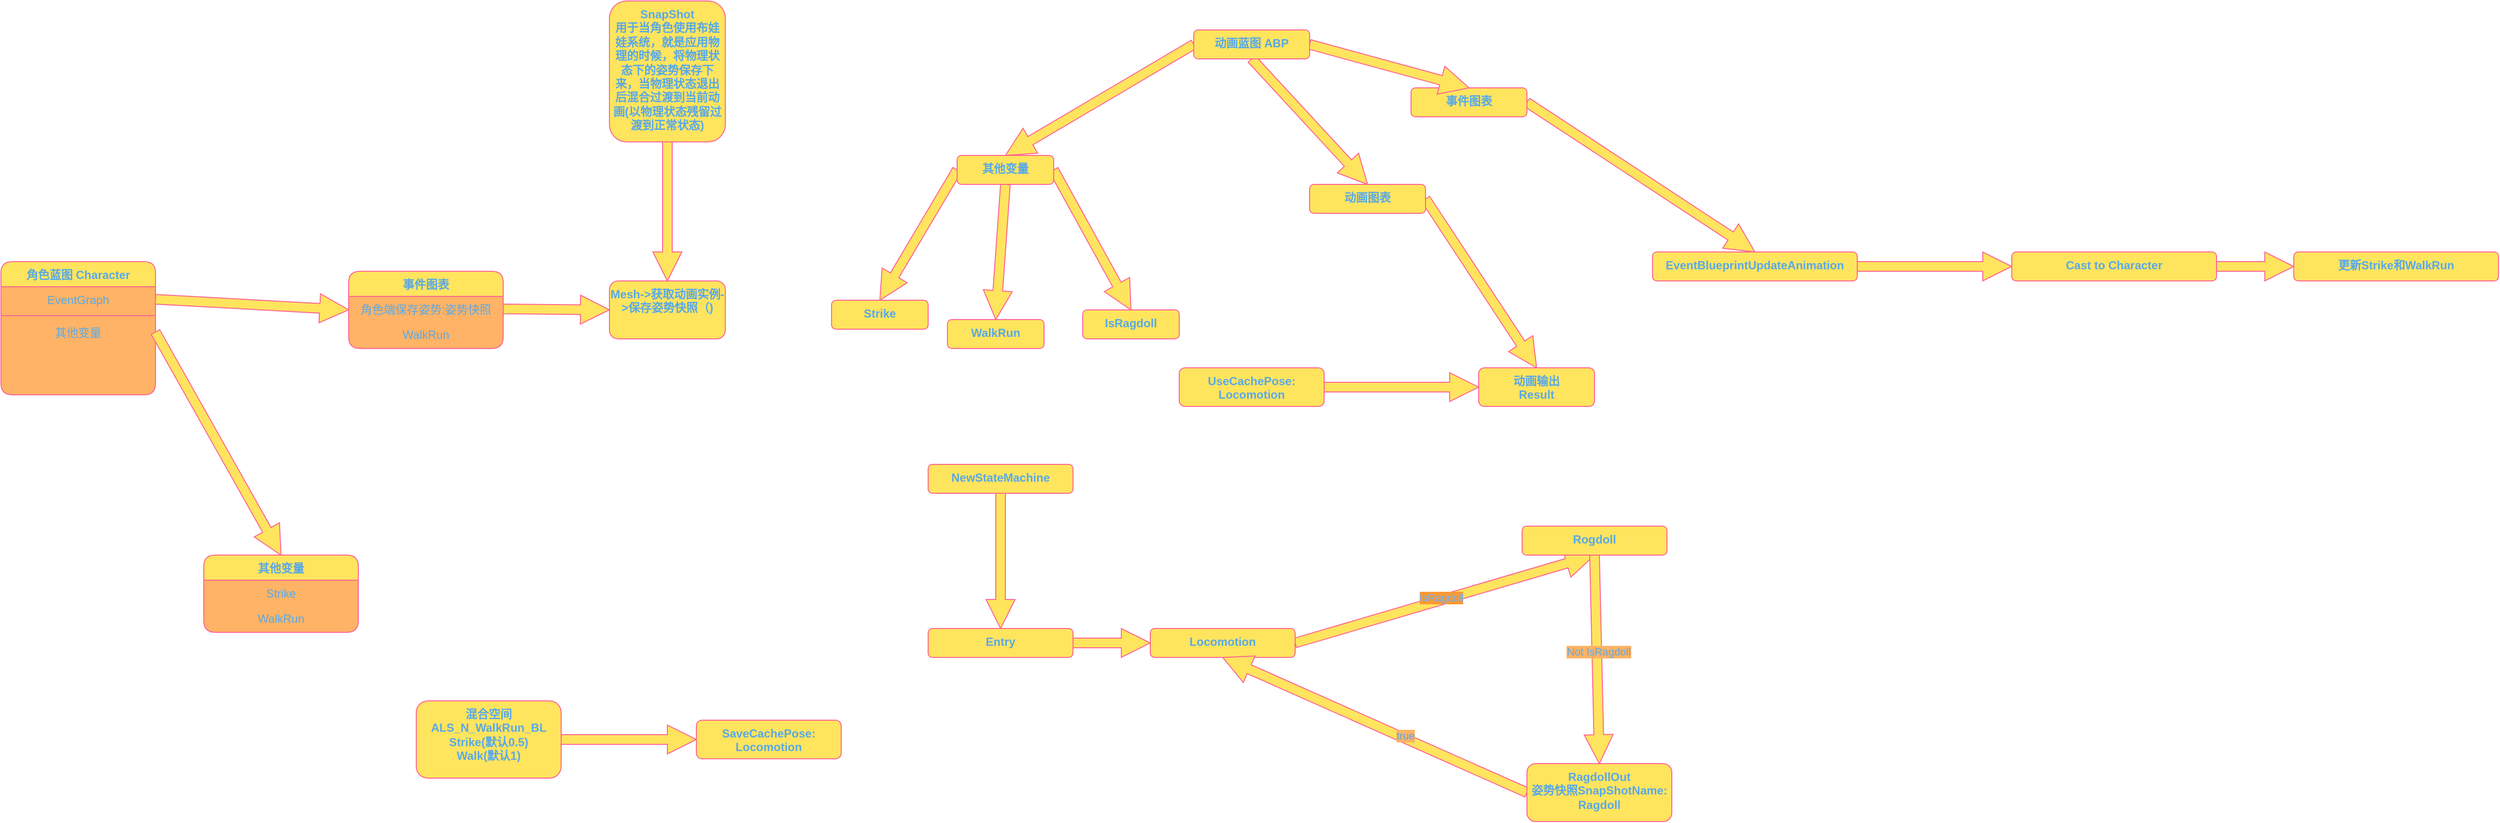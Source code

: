 <mxfile version="21.8.2" type="github">
  <diagram id="C5RBs43oDa-KdzZeNtuy" name="Page-1">
    <mxGraphModel dx="842" dy="434" grid="1" gridSize="10" guides="1" tooltips="1" connect="1" arrows="1" fold="1" page="1" pageScale="1" pageWidth="827" pageHeight="1169" background="none" math="0" shadow="0">
      <root>
        <mxCell id="WIyWlLk6GJQsqaUBKTNV-0" />
        <mxCell id="WIyWlLk6GJQsqaUBKTNV-1" parent="WIyWlLk6GJQsqaUBKTNV-0" />
        <mxCell id="zkfFHV4jXpPFQw0GAbJ--0" value="角色蓝图 Character" style="swimlane;fontStyle=1;align=center;verticalAlign=top;childLayout=stackLayout;horizontal=1;startSize=26;horizontalStack=0;resizeParent=1;resizeLast=0;collapsible=1;marginBottom=0;rounded=1;shadow=0;strokeWidth=1;labelBackgroundColor=none;fillColor=#FFE45E;strokeColor=#FF6392;fontColor=#5AA9E6;swimlaneFillColor=#FFB366;" parent="WIyWlLk6GJQsqaUBKTNV-1" vertex="1">
          <mxGeometry x="270" y="280" width="160" height="138" as="geometry">
            <mxRectangle x="230" y="140" width="160" height="26" as="alternateBounds" />
          </mxGeometry>
        </mxCell>
        <mxCell id="zkfFHV4jXpPFQw0GAbJ--1" value="EventGraph" style="text;align=center;verticalAlign=top;spacingLeft=4;spacingRight=4;overflow=hidden;rotatable=0;points=[[0,0.5],[1,0.5]];portConstraint=eastwest;labelBackgroundColor=none;fontColor=#5AA9E6;rounded=1;labelBorderColor=none;" parent="zkfFHV4jXpPFQw0GAbJ--0" vertex="1">
          <mxGeometry y="26" width="160" height="26" as="geometry" />
        </mxCell>
        <mxCell id="zkfFHV4jXpPFQw0GAbJ--4" value="" style="line;html=1;strokeWidth=1;align=left;verticalAlign=middle;spacingTop=-1;spacingLeft=3;spacingRight=3;rotatable=0;labelPosition=right;points=[];portConstraint=eastwest;labelBackgroundColor=none;fillColor=#FFE45E;strokeColor=#FF6392;fontColor=#5AA9E6;rounded=1;" parent="zkfFHV4jXpPFQw0GAbJ--0" vertex="1">
          <mxGeometry y="52" width="160" height="8" as="geometry" />
        </mxCell>
        <mxCell id="zkfFHV4jXpPFQw0GAbJ--5" value="其他变量" style="text;align=center;verticalAlign=top;spacingLeft=4;spacingRight=4;overflow=hidden;rotatable=0;points=[[0,0.5],[1,0.5]];portConstraint=eastwest;labelBackgroundColor=none;fontColor=#5AA9E6;rounded=1;" parent="zkfFHV4jXpPFQw0GAbJ--0" vertex="1">
          <mxGeometry y="60" width="160" height="26" as="geometry" />
        </mxCell>
        <mxCell id="bJ11BQRqr4eS5AZLD4-f-79" value="" style="edgeStyle=orthogonalEdgeStyle;shape=arrow;rounded=1;orthogonalLoop=1;jettySize=auto;html=1;strokeColor=#FF6392;fontColor=#5AA9E6;fillColor=#FFE45E;" edge="1" parent="WIyWlLk6GJQsqaUBKTNV-1" source="bJ11BQRqr4eS5AZLD4-f-149" target="bJ11BQRqr4eS5AZLD4-f-148">
          <mxGeometry relative="1" as="geometry">
            <mxPoint x="800" y="792" as="sourcePoint" />
            <mxPoint x="890.0" y="791.724" as="targetPoint" />
          </mxGeometry>
        </mxCell>
        <mxCell id="bJ11BQRqr4eS5AZLD4-f-49" style="edgeStyle=orthogonalEdgeStyle;shape=arrow;rounded=1;orthogonalLoop=1;jettySize=auto;html=1;strokeColor=#FF6392;fontColor=#5AA9E6;fillColor=#FFE45E;" edge="1" parent="WIyWlLk6GJQsqaUBKTNV-1" source="bJ11BQRqr4eS5AZLD4-f-145" target="bJ11BQRqr4eS5AZLD4-f-150">
          <mxGeometry relative="1" as="geometry">
            <mxPoint x="1494" y="145.034" as="sourcePoint" />
          </mxGeometry>
        </mxCell>
        <mxCell id="bJ11BQRqr4eS5AZLD4-f-69" style="edgeStyle=orthogonalEdgeStyle;shape=arrow;rounded=1;orthogonalLoop=1;jettySize=auto;html=1;strokeColor=#FF6392;fontColor=#5AA9E6;fillColor=#FFE45E;" edge="1" parent="WIyWlLk6GJQsqaUBKTNV-1" source="zkfFHV4jXpPFQw0GAbJ--5" target="bJ11BQRqr4eS5AZLD4-f-70">
          <mxGeometry relative="1" as="geometry">
            <mxPoint x="290" y="191" as="targetPoint" />
          </mxGeometry>
        </mxCell>
        <mxCell id="bJ11BQRqr4eS5AZLD4-f-70" value="其他变量" style="swimlane;fontStyle=1;align=center;verticalAlign=top;childLayout=stackLayout;horizontal=1;startSize=26;horizontalStack=0;resizeParent=1;resizeLast=0;collapsible=1;marginBottom=0;rounded=1;shadow=0;strokeWidth=1;labelBackgroundColor=none;fillColor=#FFE45E;strokeColor=#FF6392;fontColor=#5AA9E6;swimlaneFillColor=#FFB366;" vertex="1" parent="WIyWlLk6GJQsqaUBKTNV-1">
          <mxGeometry x="480" y="584" width="160" height="80" as="geometry">
            <mxRectangle x="230" y="140" width="160" height="26" as="alternateBounds" />
          </mxGeometry>
        </mxCell>
        <mxCell id="bJ11BQRqr4eS5AZLD4-f-71" value="Strike" style="text;align=center;verticalAlign=top;spacingLeft=4;spacingRight=4;overflow=hidden;rotatable=0;points=[[0,0.5],[1,0.5]];portConstraint=eastwest;labelBackgroundColor=none;fontColor=#5AA9E6;rounded=1;labelBorderColor=none;" vertex="1" parent="bJ11BQRqr4eS5AZLD4-f-70">
          <mxGeometry y="26" width="160" height="26" as="geometry" />
        </mxCell>
        <mxCell id="bJ11BQRqr4eS5AZLD4-f-72" value="WalkRun" style="text;align=center;verticalAlign=top;spacingLeft=4;spacingRight=4;overflow=hidden;rotatable=0;points=[[0,0.5],[1,0.5]];portConstraint=eastwest;rounded=1;shadow=0;html=0;labelBackgroundColor=none;fontColor=#5AA9E6;" vertex="1" parent="bJ11BQRqr4eS5AZLD4-f-70">
          <mxGeometry y="52" width="160" height="26" as="geometry" />
        </mxCell>
        <mxCell id="bJ11BQRqr4eS5AZLD4-f-99" value="事件图表" style="swimlane;fontStyle=1;align=center;verticalAlign=top;childLayout=stackLayout;horizontal=1;startSize=26;horizontalStack=0;resizeParent=1;resizeLast=0;collapsible=1;marginBottom=0;rounded=1;shadow=0;strokeWidth=1;labelBackgroundColor=none;fillColor=#FFE45E;strokeColor=#FF6392;fontColor=#5AA9E6;swimlaneFillColor=#FFB366;" vertex="1" parent="WIyWlLk6GJQsqaUBKTNV-1">
          <mxGeometry x="630" y="290" width="160" height="80" as="geometry">
            <mxRectangle x="230" y="140" width="160" height="26" as="alternateBounds" />
          </mxGeometry>
        </mxCell>
        <mxCell id="bJ11BQRqr4eS5AZLD4-f-100" value="角色端保存姿势:姿势快照" style="text;align=center;verticalAlign=top;spacingLeft=4;spacingRight=4;overflow=hidden;rotatable=0;points=[[0,0.5],[1,0.5]];portConstraint=eastwest;labelBackgroundColor=none;fontColor=#5AA9E6;rounded=1;labelBorderColor=none;" vertex="1" parent="bJ11BQRqr4eS5AZLD4-f-99">
          <mxGeometry y="26" width="160" height="26" as="geometry" />
        </mxCell>
        <mxCell id="bJ11BQRqr4eS5AZLD4-f-101" value="WalkRun" style="text;align=center;verticalAlign=top;spacingLeft=4;spacingRight=4;overflow=hidden;rotatable=0;points=[[0,0.5],[1,0.5]];portConstraint=eastwest;rounded=1;shadow=0;html=0;labelBackgroundColor=none;fontColor=#5AA9E6;" vertex="1" parent="bJ11BQRqr4eS5AZLD4-f-99">
          <mxGeometry y="52" width="160" height="26" as="geometry" />
        </mxCell>
        <mxCell id="bJ11BQRqr4eS5AZLD4-f-102" style="edgeStyle=orthogonalEdgeStyle;shape=arrow;rounded=1;orthogonalLoop=1;jettySize=auto;html=1;strokeColor=#FF6392;fontColor=#5AA9E6;fillColor=#FFE45E;" edge="1" parent="WIyWlLk6GJQsqaUBKTNV-1" source="zkfFHV4jXpPFQw0GAbJ--1" target="bJ11BQRqr4eS5AZLD4-f-99">
          <mxGeometry relative="1" as="geometry" />
        </mxCell>
        <mxCell id="bJ11BQRqr4eS5AZLD4-f-103" value="Mesh-&amp;gt;获取动画实例-&amp;gt;保存姿势快照（)" style="whiteSpace=wrap;html=1;verticalAlign=top;fillColor=#FFE45E;strokeColor=#FF6392;fontColor=#5AA9E6;fontStyle=1;startSize=26;rounded=1;shadow=0;strokeWidth=1;labelBackgroundColor=none;swimlaneFillColor=#FFB366;" vertex="1" parent="WIyWlLk6GJQsqaUBKTNV-1">
          <mxGeometry x="900" y="300" width="120" height="60" as="geometry" />
        </mxCell>
        <mxCell id="bJ11BQRqr4eS5AZLD4-f-105" style="edgeStyle=orthogonalEdgeStyle;shape=arrow;rounded=1;orthogonalLoop=1;jettySize=auto;html=1;strokeColor=#FF6392;fontColor=#5AA9E6;fillColor=#FFE45E;" edge="1" parent="WIyWlLk6GJQsqaUBKTNV-1" source="bJ11BQRqr4eS5AZLD4-f-100" target="bJ11BQRqr4eS5AZLD4-f-103">
          <mxGeometry relative="1" as="geometry" />
        </mxCell>
        <mxCell id="bJ11BQRqr4eS5AZLD4-f-107" style="edgeStyle=orthogonalEdgeStyle;shape=arrow;rounded=1;orthogonalLoop=1;jettySize=auto;html=1;strokeColor=#FF6392;fontColor=#5AA9E6;fillColor=#FFE45E;" edge="1" parent="WIyWlLk6GJQsqaUBKTNV-1" source="bJ11BQRqr4eS5AZLD4-f-106" target="bJ11BQRqr4eS5AZLD4-f-103">
          <mxGeometry relative="1" as="geometry" />
        </mxCell>
        <mxCell id="bJ11BQRqr4eS5AZLD4-f-106" value="SnapShot&lt;br&gt;用于当角色使用布娃娃系统，就是应用物理的时候，将物理状态下的姿势保存下来，当物理状态退出后混合过渡到当前动画(以物理状态残留过渡到正常状态)" style="whiteSpace=wrap;html=1;verticalAlign=top;fillColor=#FFE45E;strokeColor=#FF6392;fontColor=#5AA9E6;fontStyle=1;startSize=26;rounded=1;shadow=0;strokeWidth=1;labelBackgroundColor=none;swimlaneFillColor=#FFB366;" vertex="1" parent="WIyWlLk6GJQsqaUBKTNV-1">
          <mxGeometry x="900" y="10" width="120" height="146" as="geometry" />
        </mxCell>
        <mxCell id="bJ11BQRqr4eS5AZLD4-f-115" value="" style="edgeStyle=orthogonalEdgeStyle;shape=arrow;rounded=1;orthogonalLoop=1;jettySize=auto;html=1;strokeColor=#FF6392;fontColor=#5AA9E6;fillColor=#FFE45E;" edge="1" parent="WIyWlLk6GJQsqaUBKTNV-1" source="bJ11BQRqr4eS5AZLD4-f-112" target="bJ11BQRqr4eS5AZLD4-f-114">
          <mxGeometry relative="1" as="geometry" />
        </mxCell>
        <mxCell id="bJ11BQRqr4eS5AZLD4-f-112" value="动画图表" style="whiteSpace=wrap;html=1;verticalAlign=top;fillColor=#FFE45E;strokeColor=#FF6392;fontColor=#5AA9E6;fontStyle=1;startSize=26;rounded=1;shadow=0;strokeWidth=1;labelBackgroundColor=none;swimlaneFillColor=#FFB366;" vertex="1" parent="WIyWlLk6GJQsqaUBKTNV-1">
          <mxGeometry x="1625" y="200" width="120" height="30" as="geometry" />
        </mxCell>
        <mxCell id="bJ11BQRqr4eS5AZLD4-f-114" value="动画输出&lt;br&gt;Result" style="whiteSpace=wrap;html=1;verticalAlign=top;fillColor=#FFE45E;strokeColor=#FF6392;fontColor=#5AA9E6;fontStyle=1;startSize=26;rounded=1;shadow=0;strokeWidth=1;labelBackgroundColor=none;swimlaneFillColor=#FFB366;" vertex="1" parent="WIyWlLk6GJQsqaUBKTNV-1">
          <mxGeometry x="1800" y="390" width="120" height="40" as="geometry" />
        </mxCell>
        <mxCell id="bJ11BQRqr4eS5AZLD4-f-116" style="edgeStyle=orthogonalEdgeStyle;shape=arrow;rounded=1;orthogonalLoop=1;jettySize=auto;html=1;strokeColor=#FF6392;fontColor=#5AA9E6;fillColor=#FFE45E;" edge="1" parent="WIyWlLk6GJQsqaUBKTNV-1" source="bJ11BQRqr4eS5AZLD4-f-145" target="bJ11BQRqr4eS5AZLD4-f-112">
          <mxGeometry relative="1" as="geometry">
            <mxPoint x="1654" y="85.034" as="sourcePoint" />
          </mxGeometry>
        </mxCell>
        <mxCell id="bJ11BQRqr4eS5AZLD4-f-119" style="edgeStyle=orthogonalEdgeStyle;shape=arrow;rounded=1;orthogonalLoop=1;jettySize=auto;html=1;strokeColor=#FF6392;fontColor=#5AA9E6;fillColor=#FFE45E;" edge="1" parent="WIyWlLk6GJQsqaUBKTNV-1" source="bJ11BQRqr4eS5AZLD4-f-117" target="bJ11BQRqr4eS5AZLD4-f-118">
          <mxGeometry relative="1" as="geometry" />
        </mxCell>
        <mxCell id="bJ11BQRqr4eS5AZLD4-f-117" value="NewStateMachine" style="whiteSpace=wrap;html=1;verticalAlign=top;fillColor=#FFE45E;strokeColor=#FF6392;fontColor=#5AA9E6;fontStyle=1;startSize=26;rounded=1;shadow=0;strokeWidth=1;labelBackgroundColor=none;swimlaneFillColor=#FFB366;" vertex="1" parent="WIyWlLk6GJQsqaUBKTNV-1">
          <mxGeometry x="1230" y="490" width="150" height="30" as="geometry" />
        </mxCell>
        <mxCell id="bJ11BQRqr4eS5AZLD4-f-122" value="" style="edgeStyle=orthogonalEdgeStyle;shape=arrow;rounded=1;orthogonalLoop=1;jettySize=auto;html=1;strokeColor=#FF6392;fontColor=#5AA9E6;fillColor=#FFE45E;" edge="1" parent="WIyWlLk6GJQsqaUBKTNV-1" source="bJ11BQRqr4eS5AZLD4-f-118" target="bJ11BQRqr4eS5AZLD4-f-121">
          <mxGeometry relative="1" as="geometry" />
        </mxCell>
        <mxCell id="bJ11BQRqr4eS5AZLD4-f-118" value="Entry" style="whiteSpace=wrap;html=1;verticalAlign=top;fillColor=#FFE45E;strokeColor=#FF6392;fontColor=#5AA9E6;fontStyle=1;startSize=26;rounded=1;shadow=0;strokeWidth=1;labelBackgroundColor=none;swimlaneFillColor=#FFB366;" vertex="1" parent="WIyWlLk6GJQsqaUBKTNV-1">
          <mxGeometry x="1230" y="660" width="150" height="30" as="geometry" />
        </mxCell>
        <mxCell id="bJ11BQRqr4eS5AZLD4-f-147" style="edgeStyle=orthogonalEdgeStyle;shape=arrow;rounded=1;orthogonalLoop=1;jettySize=auto;html=1;strokeColor=#FF6392;fontColor=#5AA9E6;fillColor=#FFE45E;" edge="1" parent="WIyWlLk6GJQsqaUBKTNV-1" source="bJ11BQRqr4eS5AZLD4-f-120" target="bJ11BQRqr4eS5AZLD4-f-114">
          <mxGeometry relative="1" as="geometry" />
        </mxCell>
        <mxCell id="bJ11BQRqr4eS5AZLD4-f-120" value="UseCachePose: Locomotion" style="whiteSpace=wrap;html=1;verticalAlign=top;fillColor=#FFE45E;strokeColor=#FF6392;fontColor=#5AA9E6;fontStyle=1;startSize=26;rounded=1;shadow=0;strokeWidth=1;labelBackgroundColor=none;swimlaneFillColor=#FFB366;" vertex="1" parent="WIyWlLk6GJQsqaUBKTNV-1">
          <mxGeometry x="1490" y="390" width="150" height="40" as="geometry" />
        </mxCell>
        <mxCell id="bJ11BQRqr4eS5AZLD4-f-124" value="" style="edgeStyle=orthogonalEdgeStyle;shape=arrow;rounded=1;orthogonalLoop=1;jettySize=auto;html=1;strokeColor=#FF6392;fontColor=#5AA9E6;fillColor=#FFE45E;" edge="1" parent="WIyWlLk6GJQsqaUBKTNV-1" source="bJ11BQRqr4eS5AZLD4-f-121" target="bJ11BQRqr4eS5AZLD4-f-123">
          <mxGeometry relative="1" as="geometry" />
        </mxCell>
        <mxCell id="bJ11BQRqr4eS5AZLD4-f-158" value="IsRagdoll" style="edgeLabel;html=1;align=center;verticalAlign=middle;resizable=0;points=[];fontColor=#66B2FF;labelBackgroundColor=#FF9933;" vertex="1" connectable="0" parent="bJ11BQRqr4eS5AZLD4-f-124">
          <mxGeometry x="-0.25" y="47" relative="1" as="geometry">
            <mxPoint as="offset" />
          </mxGeometry>
        </mxCell>
        <mxCell id="bJ11BQRqr4eS5AZLD4-f-121" value="Locomotion" style="whiteSpace=wrap;html=1;verticalAlign=top;fillColor=#FFE45E;strokeColor=#FF6392;fontColor=#5AA9E6;fontStyle=1;startSize=26;rounded=1;shadow=0;strokeWidth=1;labelBackgroundColor=none;swimlaneFillColor=#FFB366;" vertex="1" parent="WIyWlLk6GJQsqaUBKTNV-1">
          <mxGeometry x="1460" y="660" width="150" height="30" as="geometry" />
        </mxCell>
        <mxCell id="bJ11BQRqr4eS5AZLD4-f-128" value="" style="edgeStyle=orthogonalEdgeStyle;shape=arrow;rounded=1;orthogonalLoop=1;jettySize=auto;html=1;strokeColor=#FF6392;fontColor=#5AA9E6;fillColor=#FFE45E;" edge="1" parent="WIyWlLk6GJQsqaUBKTNV-1" source="bJ11BQRqr4eS5AZLD4-f-123" target="bJ11BQRqr4eS5AZLD4-f-127">
          <mxGeometry relative="1" as="geometry" />
        </mxCell>
        <mxCell id="bJ11BQRqr4eS5AZLD4-f-159" value="Not IsRagdoll" style="edgeLabel;html=1;align=center;verticalAlign=middle;resizable=0;points=[];fontColor=#5AA9E6;labelBackgroundColor=#FFB366;" vertex="1" connectable="0" parent="bJ11BQRqr4eS5AZLD4-f-128">
          <mxGeometry x="-0.094" y="4" relative="1" as="geometry">
            <mxPoint as="offset" />
          </mxGeometry>
        </mxCell>
        <mxCell id="bJ11BQRqr4eS5AZLD4-f-123" value="Rogdoll" style="whiteSpace=wrap;html=1;verticalAlign=top;fillColor=#FFE45E;strokeColor=#FF6392;fontColor=#5AA9E6;fontStyle=1;startSize=26;rounded=1;shadow=0;strokeWidth=1;labelBackgroundColor=none;swimlaneFillColor=#FFB366;" vertex="1" parent="WIyWlLk6GJQsqaUBKTNV-1">
          <mxGeometry x="1845" y="554" width="150" height="30" as="geometry" />
        </mxCell>
        <mxCell id="bJ11BQRqr4eS5AZLD4-f-129" style="edgeStyle=orthogonalEdgeStyle;shape=arrow;rounded=1;orthogonalLoop=1;jettySize=auto;html=1;strokeColor=#FF6392;fontColor=#5AA9E6;fillColor=#FFE45E;" edge="1" parent="WIyWlLk6GJQsqaUBKTNV-1" source="bJ11BQRqr4eS5AZLD4-f-127" target="bJ11BQRqr4eS5AZLD4-f-121">
          <mxGeometry relative="1" as="geometry" />
        </mxCell>
        <mxCell id="bJ11BQRqr4eS5AZLD4-f-160" value="true" style="edgeLabel;html=1;align=center;verticalAlign=middle;resizable=0;points=[];fontColor=#5AA9E6;labelBackgroundColor=#FFB366;" vertex="1" connectable="0" parent="bJ11BQRqr4eS5AZLD4-f-129">
          <mxGeometry x="-0.447" y="-59" relative="1" as="geometry">
            <mxPoint as="offset" />
          </mxGeometry>
        </mxCell>
        <mxCell id="bJ11BQRqr4eS5AZLD4-f-127" value="RagdollOut&lt;br&gt;姿势快照SnapShotName: Ragdoll" style="whiteSpace=wrap;html=1;verticalAlign=top;fillColor=#FFE45E;strokeColor=#FF6392;fontColor=#5AA9E6;fontStyle=1;startSize=26;rounded=1;shadow=0;strokeWidth=1;labelBackgroundColor=none;swimlaneFillColor=#FFB366;" vertex="1" parent="WIyWlLk6GJQsqaUBKTNV-1">
          <mxGeometry x="1850" y="800" width="150" height="60" as="geometry" />
        </mxCell>
        <mxCell id="bJ11BQRqr4eS5AZLD4-f-140" value="" style="edgeStyle=orthogonalEdgeStyle;shape=arrow;rounded=1;orthogonalLoop=1;jettySize=auto;html=1;strokeColor=#FF6392;fontColor=#5AA9E6;fillColor=#FFE45E;" edge="1" parent="WIyWlLk6GJQsqaUBKTNV-1" source="bJ11BQRqr4eS5AZLD4-f-137" target="bJ11BQRqr4eS5AZLD4-f-139">
          <mxGeometry relative="1" as="geometry" />
        </mxCell>
        <mxCell id="bJ11BQRqr4eS5AZLD4-f-137" value="事件图表" style="whiteSpace=wrap;html=1;verticalAlign=top;fillColor=#FFE45E;strokeColor=#FF6392;fontColor=#5AA9E6;fontStyle=1;startSize=26;rounded=1;shadow=0;strokeWidth=1;labelBackgroundColor=none;swimlaneFillColor=#FFB366;" vertex="1" parent="WIyWlLk6GJQsqaUBKTNV-1">
          <mxGeometry x="1730" y="100" width="120" height="30" as="geometry" />
        </mxCell>
        <mxCell id="bJ11BQRqr4eS5AZLD4-f-142" value="" style="edgeStyle=orthogonalEdgeStyle;shape=arrow;rounded=1;orthogonalLoop=1;jettySize=auto;html=1;strokeColor=#FF6392;fontColor=#5AA9E6;fillColor=#FFE45E;" edge="1" parent="WIyWlLk6GJQsqaUBKTNV-1" source="bJ11BQRqr4eS5AZLD4-f-139" target="bJ11BQRqr4eS5AZLD4-f-141">
          <mxGeometry relative="1" as="geometry" />
        </mxCell>
        <mxCell id="bJ11BQRqr4eS5AZLD4-f-139" value="EventBlueprintUpdateAnimation" style="whiteSpace=wrap;html=1;verticalAlign=top;fillColor=#FFE45E;strokeColor=#FF6392;fontColor=#5AA9E6;fontStyle=1;startSize=26;rounded=1;shadow=0;strokeWidth=1;labelBackgroundColor=none;swimlaneFillColor=#FFB366;" vertex="1" parent="WIyWlLk6GJQsqaUBKTNV-1">
          <mxGeometry x="1980" y="270" width="212" height="30" as="geometry" />
        </mxCell>
        <mxCell id="bJ11BQRqr4eS5AZLD4-f-144" value="" style="edgeStyle=orthogonalEdgeStyle;shape=arrow;rounded=1;orthogonalLoop=1;jettySize=auto;html=1;strokeColor=#FF6392;fontColor=#5AA9E6;fillColor=#FFE45E;" edge="1" parent="WIyWlLk6GJQsqaUBKTNV-1" source="bJ11BQRqr4eS5AZLD4-f-141" target="bJ11BQRqr4eS5AZLD4-f-143">
          <mxGeometry relative="1" as="geometry" />
        </mxCell>
        <mxCell id="bJ11BQRqr4eS5AZLD4-f-141" value="Cast to Character" style="whiteSpace=wrap;html=1;verticalAlign=top;fillColor=#FFE45E;strokeColor=#FF6392;fontColor=#5AA9E6;fontStyle=1;startSize=26;rounded=1;shadow=0;strokeWidth=1;labelBackgroundColor=none;swimlaneFillColor=#FFB366;" vertex="1" parent="WIyWlLk6GJQsqaUBKTNV-1">
          <mxGeometry x="2352" y="270" width="212" height="30" as="geometry" />
        </mxCell>
        <mxCell id="bJ11BQRqr4eS5AZLD4-f-143" value="更新Strike和WalkRun" style="whiteSpace=wrap;html=1;verticalAlign=top;fillColor=#FFE45E;strokeColor=#FF6392;fontColor=#5AA9E6;fontStyle=1;startSize=26;rounded=1;shadow=0;strokeWidth=1;labelBackgroundColor=none;swimlaneFillColor=#FFB366;" vertex="1" parent="WIyWlLk6GJQsqaUBKTNV-1">
          <mxGeometry x="2644" y="270" width="212" height="30" as="geometry" />
        </mxCell>
        <mxCell id="bJ11BQRqr4eS5AZLD4-f-146" style="edgeStyle=orthogonalEdgeStyle;shape=arrow;rounded=1;orthogonalLoop=1;jettySize=auto;html=1;strokeColor=#FF6392;fontColor=#5AA9E6;fillColor=#FFE45E;" edge="1" parent="WIyWlLk6GJQsqaUBKTNV-1" source="bJ11BQRqr4eS5AZLD4-f-145" target="bJ11BQRqr4eS5AZLD4-f-137">
          <mxGeometry relative="1" as="geometry" />
        </mxCell>
        <mxCell id="bJ11BQRqr4eS5AZLD4-f-145" value="动画蓝图 ABP" style="whiteSpace=wrap;html=1;verticalAlign=top;fillColor=#FFE45E;strokeColor=#FF6392;fontColor=#5AA9E6;fontStyle=1;startSize=26;rounded=1;shadow=0;strokeWidth=1;labelBackgroundColor=none;swimlaneFillColor=#FFB366;" vertex="1" parent="WIyWlLk6GJQsqaUBKTNV-1">
          <mxGeometry x="1505" y="40" width="120" height="30" as="geometry" />
        </mxCell>
        <mxCell id="bJ11BQRqr4eS5AZLD4-f-148" value="SaveCachePose: Locomotion" style="whiteSpace=wrap;html=1;verticalAlign=top;fillColor=#FFE45E;strokeColor=#FF6392;fontColor=#5AA9E6;fontStyle=1;startSize=26;rounded=1;shadow=0;strokeWidth=1;labelBackgroundColor=none;swimlaneFillColor=#FFB366;" vertex="1" parent="WIyWlLk6GJQsqaUBKTNV-1">
          <mxGeometry x="990" y="755" width="150" height="40" as="geometry" />
        </mxCell>
        <mxCell id="bJ11BQRqr4eS5AZLD4-f-149" value="混合空间&lt;br&gt;ALS_N_WalkRun_BL&lt;br&gt;Strike(默认0.5)&lt;br&gt;Walk(默认1)" style="whiteSpace=wrap;html=1;verticalAlign=top;fillColor=#FFE45E;strokeColor=#FF6392;fontColor=#5AA9E6;fontStyle=1;startSize=26;rounded=1;shadow=0;strokeWidth=1;labelBackgroundColor=none;swimlaneFillColor=#FFB366;" vertex="1" parent="WIyWlLk6GJQsqaUBKTNV-1">
          <mxGeometry x="700" y="735" width="150" height="80" as="geometry" />
        </mxCell>
        <mxCell id="bJ11BQRqr4eS5AZLD4-f-153" style="edgeStyle=orthogonalEdgeStyle;shape=arrow;rounded=1;orthogonalLoop=1;jettySize=auto;html=1;strokeColor=#FF6392;fontColor=#5AA9E6;fillColor=#FFE45E;" edge="1" parent="WIyWlLk6GJQsqaUBKTNV-1" source="bJ11BQRqr4eS5AZLD4-f-150" target="bJ11BQRqr4eS5AZLD4-f-151">
          <mxGeometry relative="1" as="geometry" />
        </mxCell>
        <mxCell id="bJ11BQRqr4eS5AZLD4-f-154" style="edgeStyle=orthogonalEdgeStyle;shape=arrow;rounded=1;orthogonalLoop=1;jettySize=auto;html=1;strokeColor=#FF6392;fontColor=#5AA9E6;fillColor=#FFE45E;" edge="1" parent="WIyWlLk6GJQsqaUBKTNV-1" source="bJ11BQRqr4eS5AZLD4-f-150" target="bJ11BQRqr4eS5AZLD4-f-152">
          <mxGeometry relative="1" as="geometry" />
        </mxCell>
        <mxCell id="bJ11BQRqr4eS5AZLD4-f-156" value="" style="edgeStyle=orthogonalEdgeStyle;shape=arrow;rounded=1;orthogonalLoop=1;jettySize=auto;html=1;strokeColor=#FF6392;fontColor=#5AA9E6;fillColor=#FFE45E;" edge="1" parent="WIyWlLk6GJQsqaUBKTNV-1" source="bJ11BQRqr4eS5AZLD4-f-150" target="bJ11BQRqr4eS5AZLD4-f-155">
          <mxGeometry relative="1" as="geometry" />
        </mxCell>
        <mxCell id="bJ11BQRqr4eS5AZLD4-f-150" value="其他变量" style="whiteSpace=wrap;html=1;verticalAlign=top;fillColor=#FFE45E;strokeColor=#FF6392;fontColor=#5AA9E6;fontStyle=1;startSize=26;rounded=1;shadow=0;strokeWidth=1;labelBackgroundColor=none;swimlaneFillColor=#FFB366;" vertex="1" parent="WIyWlLk6GJQsqaUBKTNV-1">
          <mxGeometry x="1260" y="170" width="100" height="30" as="geometry" />
        </mxCell>
        <mxCell id="bJ11BQRqr4eS5AZLD4-f-151" value="Strike" style="whiteSpace=wrap;html=1;verticalAlign=top;fillColor=#FFE45E;strokeColor=#FF6392;fontColor=#5AA9E6;fontStyle=1;startSize=26;rounded=1;shadow=0;strokeWidth=1;labelBackgroundColor=none;swimlaneFillColor=#FFB366;" vertex="1" parent="WIyWlLk6GJQsqaUBKTNV-1">
          <mxGeometry x="1130" y="320" width="100" height="30" as="geometry" />
        </mxCell>
        <mxCell id="bJ11BQRqr4eS5AZLD4-f-152" value="WalkRun" style="whiteSpace=wrap;html=1;verticalAlign=top;fillColor=#FFE45E;strokeColor=#FF6392;fontColor=#5AA9E6;fontStyle=1;startSize=26;rounded=1;shadow=0;strokeWidth=1;labelBackgroundColor=none;swimlaneFillColor=#FFB366;" vertex="1" parent="WIyWlLk6GJQsqaUBKTNV-1">
          <mxGeometry x="1250" y="340" width="100" height="30" as="geometry" />
        </mxCell>
        <mxCell id="bJ11BQRqr4eS5AZLD4-f-155" value="IsRagdoll" style="whiteSpace=wrap;html=1;verticalAlign=top;fillColor=#FFE45E;strokeColor=#FF6392;fontColor=#5AA9E6;fontStyle=1;startSize=26;rounded=1;shadow=0;strokeWidth=1;labelBackgroundColor=none;swimlaneFillColor=#FFB366;" vertex="1" parent="WIyWlLk6GJQsqaUBKTNV-1">
          <mxGeometry x="1390" y="330" width="100" height="30" as="geometry" />
        </mxCell>
      </root>
    </mxGraphModel>
  </diagram>
</mxfile>
